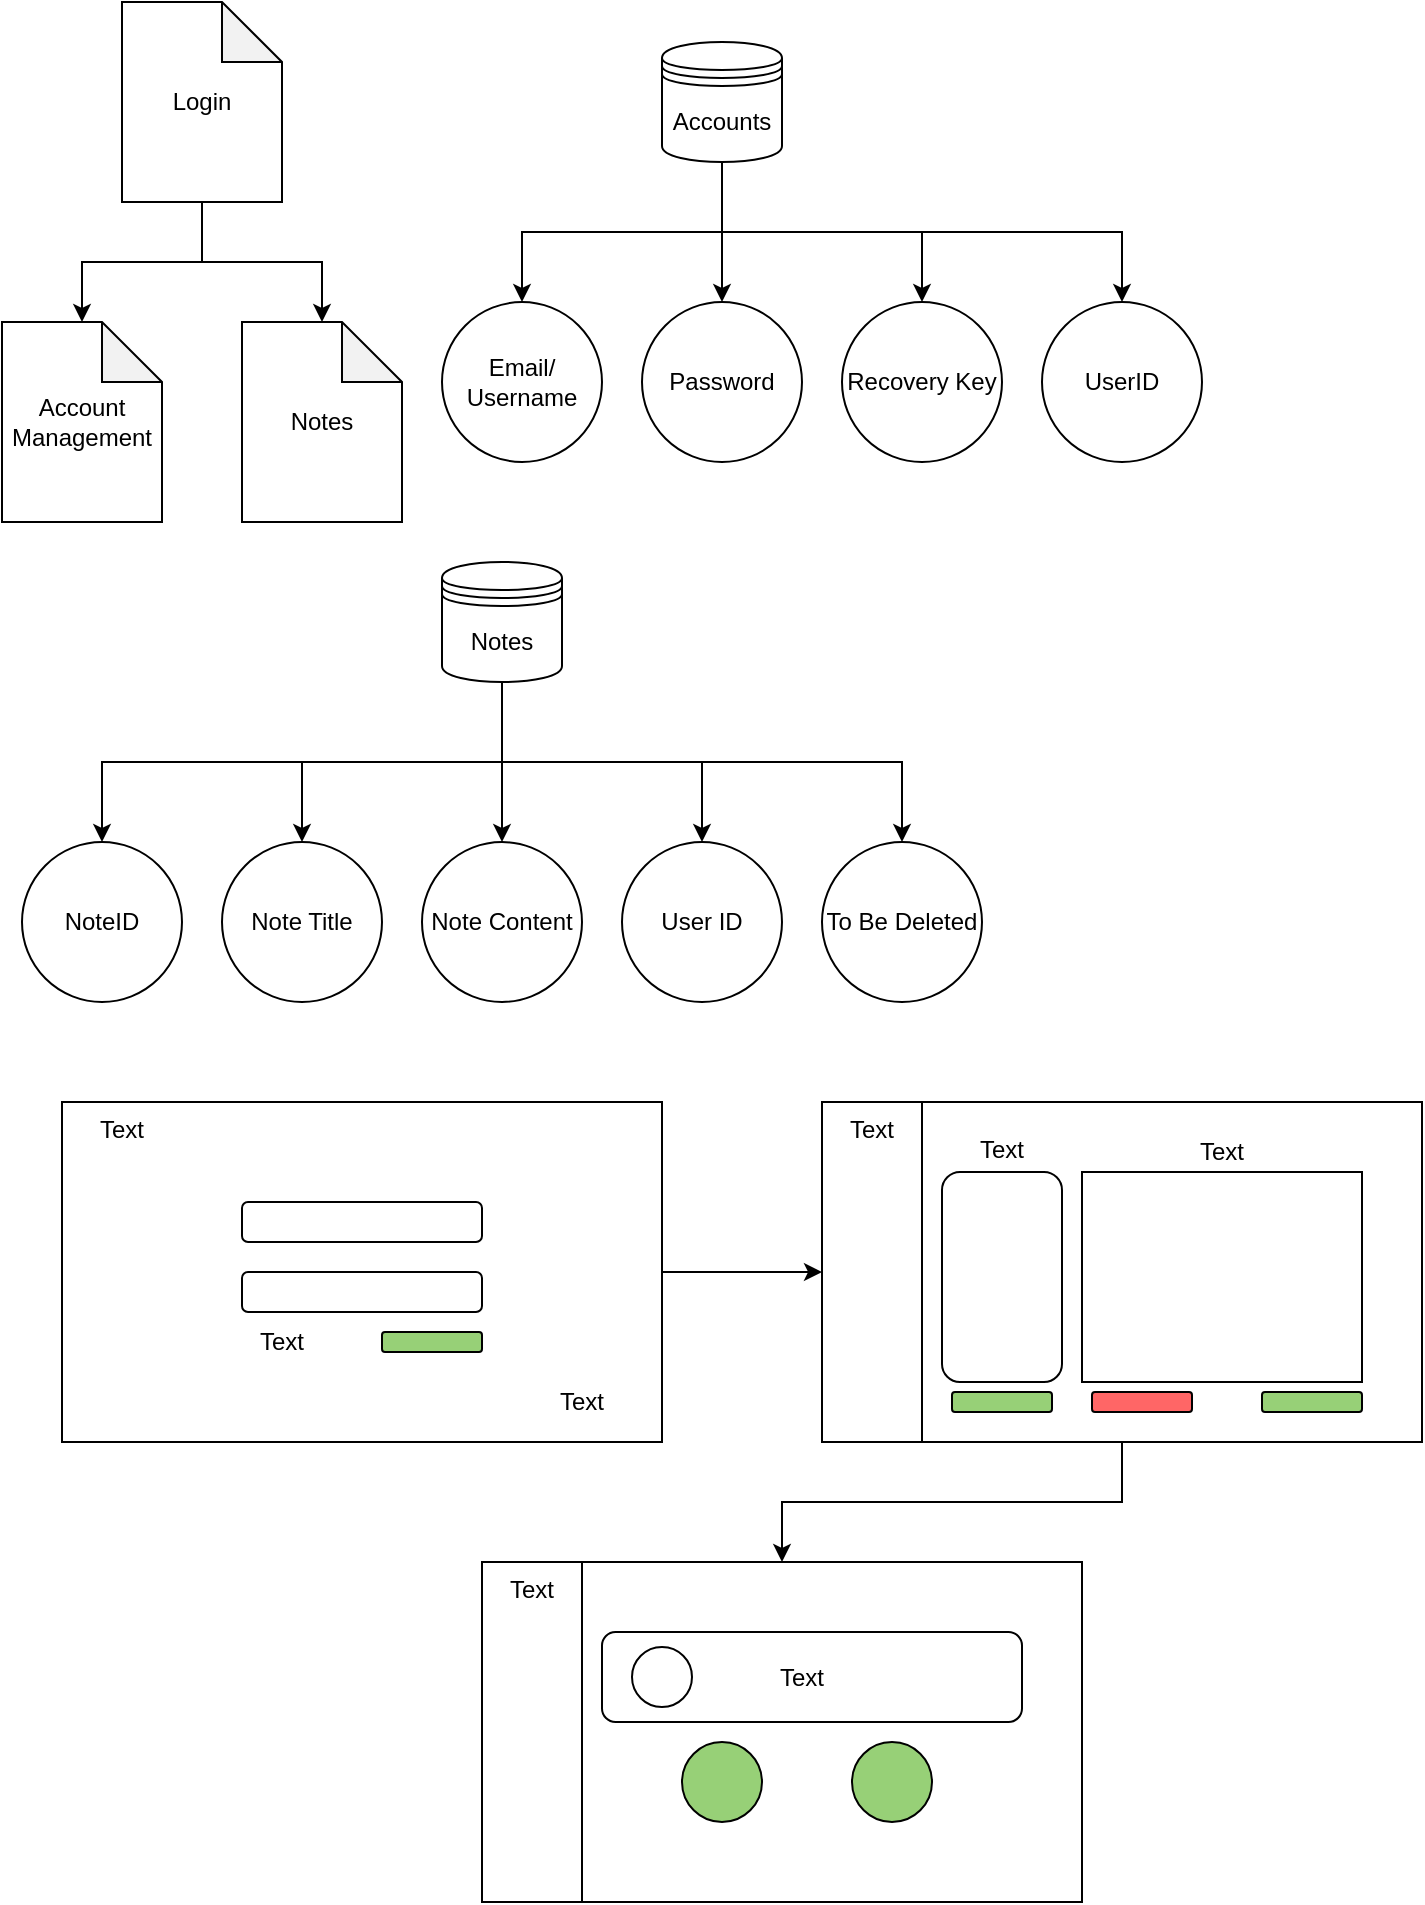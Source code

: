 <mxfile version="11.2.5" type="device" pages="1"><diagram name="Page-1" id="c7558073-3199-34d8-9f00-42111426c3f3"><mxGraphModel dx="1673" dy="869" grid="1" gridSize="10" guides="1" tooltips="1" connect="1" arrows="1" fold="1" page="1" pageScale="1" pageWidth="826" pageHeight="1169" background="#ffffff" math="0" shadow="0"><root><mxCell id="0"/><mxCell id="1" parent="0"/><mxCell id="LHUoXLYVfi3h6BNr8Fx6-99" style="edgeStyle=orthogonalEdgeStyle;rounded=0;orthogonalLoop=1;jettySize=auto;html=1;entryX=0.5;entryY=0;entryDx=0;entryDy=0;entryPerimeter=0;" edge="1" parent="1" source="LHUoXLYVfi3h6BNr8Fx6-96" target="LHUoXLYVfi3h6BNr8Fx6-98"><mxGeometry relative="1" as="geometry"/></mxCell><mxCell id="LHUoXLYVfi3h6BNr8Fx6-100" style="edgeStyle=orthogonalEdgeStyle;rounded=0;orthogonalLoop=1;jettySize=auto;html=1;" edge="1" parent="1" source="LHUoXLYVfi3h6BNr8Fx6-96" target="LHUoXLYVfi3h6BNr8Fx6-97"><mxGeometry relative="1" as="geometry"/></mxCell><mxCell id="LHUoXLYVfi3h6BNr8Fx6-96" value="Login" style="shape=note;whiteSpace=wrap;html=1;backgroundOutline=1;darkOpacity=0.05;" vertex="1" parent="1"><mxGeometry x="70" y="10" width="80" height="100" as="geometry"/></mxCell><mxCell id="LHUoXLYVfi3h6BNr8Fx6-97" value="Account Management" style="shape=note;whiteSpace=wrap;html=1;backgroundOutline=1;darkOpacity=0.05;" vertex="1" parent="1"><mxGeometry x="10" y="170" width="80" height="100" as="geometry"/></mxCell><mxCell id="LHUoXLYVfi3h6BNr8Fx6-98" value="&lt;div&gt;Notes&lt;/div&gt;" style="shape=note;whiteSpace=wrap;html=1;backgroundOutline=1;darkOpacity=0.05;" vertex="1" parent="1"><mxGeometry x="130" y="170" width="80" height="100" as="geometry"/></mxCell><mxCell id="LHUoXLYVfi3h6BNr8Fx6-110" style="edgeStyle=orthogonalEdgeStyle;rounded=0;orthogonalLoop=1;jettySize=auto;html=1;exitX=0.5;exitY=1;exitDx=0;exitDy=0;" edge="1" parent="1" source="LHUoXLYVfi3h6BNr8Fx6-103" target="LHUoXLYVfi3h6BNr8Fx6-107"><mxGeometry relative="1" as="geometry"/></mxCell><mxCell id="LHUoXLYVfi3h6BNr8Fx6-111" style="edgeStyle=orthogonalEdgeStyle;rounded=0;orthogonalLoop=1;jettySize=auto;html=1;exitX=0.5;exitY=1;exitDx=0;exitDy=0;" edge="1" parent="1" source="LHUoXLYVfi3h6BNr8Fx6-103" target="LHUoXLYVfi3h6BNr8Fx6-108"><mxGeometry relative="1" as="geometry"/></mxCell><mxCell id="LHUoXLYVfi3h6BNr8Fx6-112" style="edgeStyle=orthogonalEdgeStyle;rounded=0;orthogonalLoop=1;jettySize=auto;html=1;exitX=0.5;exitY=1;exitDx=0;exitDy=0;" edge="1" parent="1" source="LHUoXLYVfi3h6BNr8Fx6-103" target="LHUoXLYVfi3h6BNr8Fx6-109"><mxGeometry relative="1" as="geometry"/></mxCell><mxCell id="LHUoXLYVfi3h6BNr8Fx6-119" style="edgeStyle=orthogonalEdgeStyle;rounded=0;orthogonalLoop=1;jettySize=auto;html=1;exitX=0.5;exitY=1;exitDx=0;exitDy=0;" edge="1" parent="1" source="LHUoXLYVfi3h6BNr8Fx6-103" target="LHUoXLYVfi3h6BNr8Fx6-118"><mxGeometry relative="1" as="geometry"/></mxCell><mxCell id="LHUoXLYVfi3h6BNr8Fx6-103" value="Accounts" style="shape=datastore;whiteSpace=wrap;html=1;" vertex="1" parent="1"><mxGeometry x="340" y="30" width="60" height="60" as="geometry"/></mxCell><mxCell id="LHUoXLYVfi3h6BNr8Fx6-122" style="edgeStyle=orthogonalEdgeStyle;rounded=0;orthogonalLoop=1;jettySize=auto;html=1;exitX=0.5;exitY=1;exitDx=0;exitDy=0;" edge="1" parent="1" source="LHUoXLYVfi3h6BNr8Fx6-104" target="LHUoXLYVfi3h6BNr8Fx6-115"><mxGeometry relative="1" as="geometry"/></mxCell><mxCell id="LHUoXLYVfi3h6BNr8Fx6-123" style="edgeStyle=orthogonalEdgeStyle;rounded=0;orthogonalLoop=1;jettySize=auto;html=1;exitX=0.5;exitY=1;exitDx=0;exitDy=0;" edge="1" parent="1" source="LHUoXLYVfi3h6BNr8Fx6-104" target="LHUoXLYVfi3h6BNr8Fx6-116"><mxGeometry relative="1" as="geometry"/></mxCell><mxCell id="LHUoXLYVfi3h6BNr8Fx6-124" style="edgeStyle=orthogonalEdgeStyle;rounded=0;orthogonalLoop=1;jettySize=auto;html=1;exitX=0.5;exitY=1;exitDx=0;exitDy=0;" edge="1" parent="1" source="LHUoXLYVfi3h6BNr8Fx6-104" target="LHUoXLYVfi3h6BNr8Fx6-117"><mxGeometry relative="1" as="geometry"/></mxCell><mxCell id="LHUoXLYVfi3h6BNr8Fx6-125" style="edgeStyle=orthogonalEdgeStyle;rounded=0;orthogonalLoop=1;jettySize=auto;html=1;exitX=0.5;exitY=1;exitDx=0;exitDy=0;" edge="1" parent="1" source="LHUoXLYVfi3h6BNr8Fx6-104" target="LHUoXLYVfi3h6BNr8Fx6-120"><mxGeometry relative="1" as="geometry"/></mxCell><mxCell id="LHUoXLYVfi3h6BNr8Fx6-126" style="edgeStyle=orthogonalEdgeStyle;rounded=0;orthogonalLoop=1;jettySize=auto;html=1;exitX=0.5;exitY=1;exitDx=0;exitDy=0;" edge="1" parent="1" source="LHUoXLYVfi3h6BNr8Fx6-104" target="LHUoXLYVfi3h6BNr8Fx6-121"><mxGeometry relative="1" as="geometry"/></mxCell><mxCell id="LHUoXLYVfi3h6BNr8Fx6-104" value="Notes" style="shape=datastore;whiteSpace=wrap;html=1;" vertex="1" parent="1"><mxGeometry x="230" y="290" width="60" height="60" as="geometry"/></mxCell><mxCell id="LHUoXLYVfi3h6BNr8Fx6-107" value="Email/ Username" style="ellipse;whiteSpace=wrap;html=1;aspect=fixed;" vertex="1" parent="1"><mxGeometry x="230" y="160" width="80" height="80" as="geometry"/></mxCell><mxCell id="LHUoXLYVfi3h6BNr8Fx6-108" value="Password" style="ellipse;whiteSpace=wrap;html=1;aspect=fixed;" vertex="1" parent="1"><mxGeometry x="330" y="160" width="80" height="80" as="geometry"/></mxCell><mxCell id="LHUoXLYVfi3h6BNr8Fx6-109" value="Recovery Key" style="ellipse;whiteSpace=wrap;html=1;aspect=fixed;" vertex="1" parent="1"><mxGeometry x="430" y="160" width="80" height="80" as="geometry"/></mxCell><mxCell id="LHUoXLYVfi3h6BNr8Fx6-115" value="NoteID" style="ellipse;whiteSpace=wrap;html=1;aspect=fixed;" vertex="1" parent="1"><mxGeometry x="20" y="430" width="80" height="80" as="geometry"/></mxCell><mxCell id="LHUoXLYVfi3h6BNr8Fx6-116" value="Note Title" style="ellipse;whiteSpace=wrap;html=1;aspect=fixed;" vertex="1" parent="1"><mxGeometry x="120" y="430" width="80" height="80" as="geometry"/></mxCell><mxCell id="LHUoXLYVfi3h6BNr8Fx6-117" value="Note Content" style="ellipse;whiteSpace=wrap;html=1;aspect=fixed;" vertex="1" parent="1"><mxGeometry x="220" y="430" width="80" height="80" as="geometry"/></mxCell><mxCell id="LHUoXLYVfi3h6BNr8Fx6-118" value="UserID" style="ellipse;whiteSpace=wrap;html=1;aspect=fixed;" vertex="1" parent="1"><mxGeometry x="530" y="160" width="80" height="80" as="geometry"/></mxCell><mxCell id="LHUoXLYVfi3h6BNr8Fx6-120" value="User ID" style="ellipse;whiteSpace=wrap;html=1;aspect=fixed;" vertex="1" parent="1"><mxGeometry x="320" y="430" width="80" height="80" as="geometry"/></mxCell><mxCell id="LHUoXLYVfi3h6BNr8Fx6-121" value="To Be Deleted" style="ellipse;whiteSpace=wrap;html=1;aspect=fixed;" vertex="1" parent="1"><mxGeometry x="420" y="430" width="80" height="80" as="geometry"/></mxCell><mxCell id="LHUoXLYVfi3h6BNr8Fx6-170" style="edgeStyle=orthogonalEdgeStyle;rounded=0;orthogonalLoop=1;jettySize=auto;html=1;exitX=1;exitY=0.5;exitDx=0;exitDy=0;" edge="1" parent="1" source="LHUoXLYVfi3h6BNr8Fx6-128" target="LHUoXLYVfi3h6BNr8Fx6-145"><mxGeometry relative="1" as="geometry"/></mxCell><mxCell id="LHUoXLYVfi3h6BNr8Fx6-128" value="" style="rounded=0;whiteSpace=wrap;html=1;" vertex="1" parent="1"><mxGeometry x="40" y="560" width="300" height="170" as="geometry"/></mxCell><mxCell id="LHUoXLYVfi3h6BNr8Fx6-130" value="" style="rounded=1;whiteSpace=wrap;html=1;" vertex="1" parent="1"><mxGeometry x="130" y="610" width="120" height="20" as="geometry"/></mxCell><mxCell id="LHUoXLYVfi3h6BNr8Fx6-131" value="" style="rounded=1;whiteSpace=wrap;html=1;" vertex="1" parent="1"><mxGeometry x="130" y="645" width="120" height="20" as="geometry"/></mxCell><mxCell id="LHUoXLYVfi3h6BNr8Fx6-132" value="Text" style="text;html=1;strokeColor=none;fillColor=none;align=center;verticalAlign=middle;whiteSpace=wrap;rounded=0;" vertex="1" parent="1"><mxGeometry x="50" y="564" width="40" height="20" as="geometry"/></mxCell><mxCell id="LHUoXLYVfi3h6BNr8Fx6-133" value="Text" style="text;html=1;strokeColor=none;fillColor=none;align=center;verticalAlign=middle;whiteSpace=wrap;rounded=0;" vertex="1" parent="1"><mxGeometry x="280" y="700" width="40" height="20" as="geometry"/></mxCell><mxCell id="LHUoXLYVfi3h6BNr8Fx6-134" value="" style="rounded=1;whiteSpace=wrap;html=1;fillColor=#97D077;" vertex="1" parent="1"><mxGeometry x="200" y="675" width="50" height="10" as="geometry"/></mxCell><mxCell id="LHUoXLYVfi3h6BNr8Fx6-136" value="Text" style="text;html=1;strokeColor=none;fillColor=none;align=center;verticalAlign=middle;whiteSpace=wrap;rounded=0;" vertex="1" parent="1"><mxGeometry x="130" y="670" width="40" height="20" as="geometry"/></mxCell><mxCell id="LHUoXLYVfi3h6BNr8Fx6-171" style="edgeStyle=orthogonalEdgeStyle;rounded=0;orthogonalLoop=1;jettySize=auto;html=1;exitX=0.5;exitY=1;exitDx=0;exitDy=0;" edge="1" parent="1" source="LHUoXLYVfi3h6BNr8Fx6-137" target="LHUoXLYVfi3h6BNr8Fx6-153"><mxGeometry relative="1" as="geometry"/></mxCell><mxCell id="LHUoXLYVfi3h6BNr8Fx6-137" value="" style="rounded=0;whiteSpace=wrap;html=1;" vertex="1" parent="1"><mxGeometry x="420" y="560" width="300" height="170" as="geometry"/></mxCell><mxCell id="LHUoXLYVfi3h6BNr8Fx6-145" value="" style="rounded=0;whiteSpace=wrap;html=1;fillColor=#FFFFFF;" vertex="1" parent="1"><mxGeometry x="420" y="560" width="50" height="170" as="geometry"/></mxCell><mxCell id="LHUoXLYVfi3h6BNr8Fx6-146" value="" style="rounded=1;whiteSpace=wrap;html=1;fillColor=#FFFFFF;" vertex="1" parent="1"><mxGeometry x="480" y="595" width="60" height="105" as="geometry"/></mxCell><mxCell id="LHUoXLYVfi3h6BNr8Fx6-149" value="" style="rounded=0;whiteSpace=wrap;html=1;fillColor=#FFFFFF;" vertex="1" parent="1"><mxGeometry x="550" y="595" width="140" height="105" as="geometry"/></mxCell><mxCell id="LHUoXLYVfi3h6BNr8Fx6-150" value="Text" style="text;html=1;strokeColor=none;fillColor=none;align=center;verticalAlign=middle;whiteSpace=wrap;rounded=0;" vertex="1" parent="1"><mxGeometry x="490" y="574" width="40" height="20" as="geometry"/></mxCell><mxCell id="LHUoXLYVfi3h6BNr8Fx6-151" value="Text" style="text;html=1;strokeColor=none;fillColor=none;align=center;verticalAlign=middle;whiteSpace=wrap;rounded=0;" vertex="1" parent="1"><mxGeometry x="600" y="575" width="40" height="20" as="geometry"/></mxCell><mxCell id="LHUoXLYVfi3h6BNr8Fx6-152" value="Text" style="text;html=1;strokeColor=none;fillColor=none;align=center;verticalAlign=middle;whiteSpace=wrap;rounded=0;" vertex="1" parent="1"><mxGeometry x="425" y="564" width="40" height="20" as="geometry"/></mxCell><mxCell id="LHUoXLYVfi3h6BNr8Fx6-153" value="" style="rounded=0;whiteSpace=wrap;html=1;" vertex="1" parent="1"><mxGeometry x="250" y="790" width="300" height="170" as="geometry"/></mxCell><mxCell id="LHUoXLYVfi3h6BNr8Fx6-154" value="" style="rounded=0;whiteSpace=wrap;html=1;fillColor=#FFFFFF;" vertex="1" parent="1"><mxGeometry x="250" y="790" width="50" height="170" as="geometry"/></mxCell><mxCell id="LHUoXLYVfi3h6BNr8Fx6-155" value="" style="rounded=1;whiteSpace=wrap;html=1;fillColor=#FFFFFF;" vertex="1" parent="1"><mxGeometry x="310" y="825" width="210" height="45" as="geometry"/></mxCell><mxCell id="LHUoXLYVfi3h6BNr8Fx6-159" value="Text" style="text;html=1;strokeColor=none;fillColor=none;align=center;verticalAlign=middle;whiteSpace=wrap;rounded=0;" vertex="1" parent="1"><mxGeometry x="255" y="794" width="40" height="20" as="geometry"/></mxCell><mxCell id="LHUoXLYVfi3h6BNr8Fx6-160" value="" style="rounded=1;whiteSpace=wrap;html=1;fillColor=#97D077;" vertex="1" parent="1"><mxGeometry x="485" y="705" width="50" height="10" as="geometry"/></mxCell><mxCell id="LHUoXLYVfi3h6BNr8Fx6-162" value="" style="rounded=1;whiteSpace=wrap;html=1;fillColor=#97D077;" vertex="1" parent="1"><mxGeometry x="640" y="705" width="50" height="10" as="geometry"/></mxCell><mxCell id="LHUoXLYVfi3h6BNr8Fx6-163" value="" style="rounded=1;whiteSpace=wrap;html=1;fillColor=#FF6666;" vertex="1" parent="1"><mxGeometry x="555" y="705" width="50" height="10" as="geometry"/></mxCell><mxCell id="LHUoXLYVfi3h6BNr8Fx6-165" value="" style="ellipse;whiteSpace=wrap;html=1;aspect=fixed;fillColor=#97D077;" vertex="1" parent="1"><mxGeometry x="350" y="880" width="40" height="40" as="geometry"/></mxCell><mxCell id="LHUoXLYVfi3h6BNr8Fx6-166" value="" style="ellipse;whiteSpace=wrap;html=1;aspect=fixed;fillColor=#97D077;" vertex="1" parent="1"><mxGeometry x="435" y="880" width="40" height="40" as="geometry"/></mxCell><mxCell id="LHUoXLYVfi3h6BNr8Fx6-167" value="" style="ellipse;whiteSpace=wrap;html=1;aspect=fixed;fillColor=#FFFFFF;" vertex="1" parent="1"><mxGeometry x="325" y="832.5" width="30" height="30" as="geometry"/></mxCell><mxCell id="LHUoXLYVfi3h6BNr8Fx6-168" value="Text" style="text;html=1;strokeColor=none;fillColor=none;align=center;verticalAlign=middle;whiteSpace=wrap;rounded=0;" vertex="1" parent="1"><mxGeometry x="390" y="837.5" width="40" height="20" as="geometry"/></mxCell></root></mxGraphModel></diagram></mxfile>